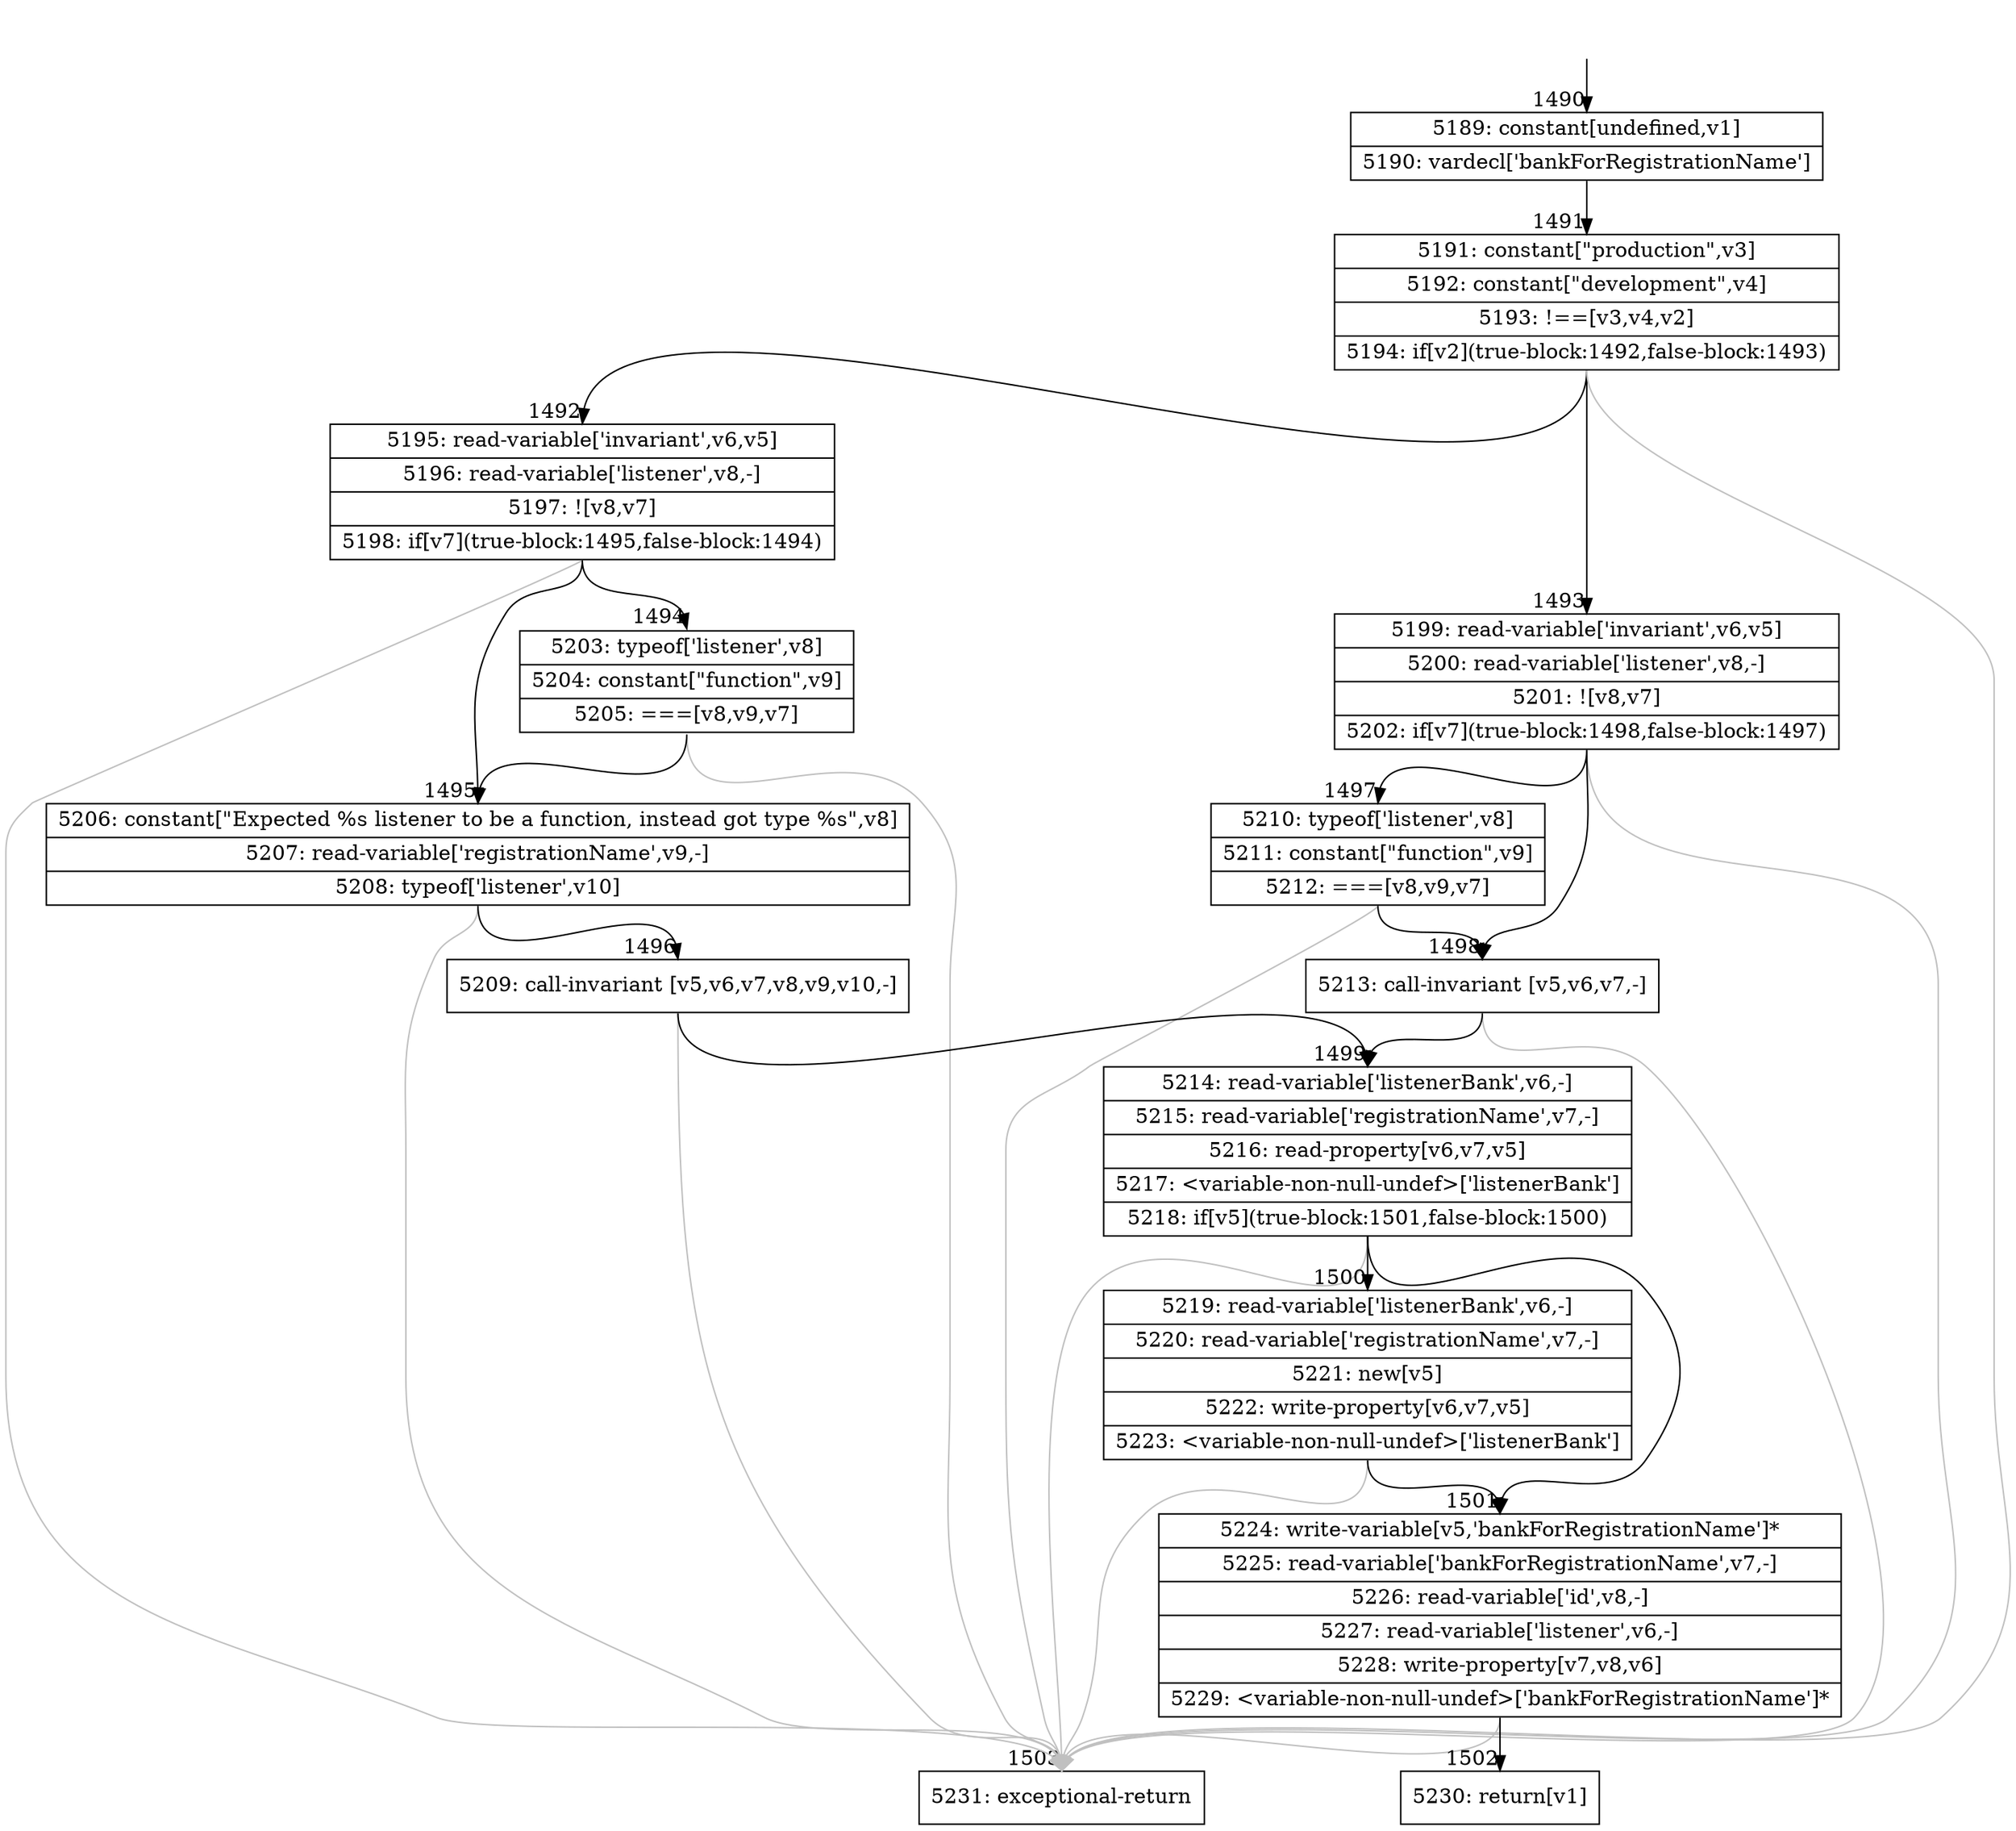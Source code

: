 digraph {
rankdir="TD"
BB_entry97[shape=none,label=""];
BB_entry97 -> BB1490 [tailport=s, headport=n, headlabel="    1490"]
BB1490 [shape=record label="{5189: constant[undefined,v1]|5190: vardecl['bankForRegistrationName']}" ] 
BB1490 -> BB1491 [tailport=s, headport=n, headlabel="      1491"]
BB1491 [shape=record label="{5191: constant[\"production\",v3]|5192: constant[\"development\",v4]|5193: !==[v3,v4,v2]|5194: if[v2](true-block:1492,false-block:1493)}" ] 
BB1491 -> BB1492 [tailport=s, headport=n, headlabel="      1492"]
BB1491 -> BB1493 [tailport=s, headport=n, headlabel="      1493"]
BB1491 -> BB1503 [tailport=s, headport=n, color=gray, headlabel="      1503"]
BB1492 [shape=record label="{5195: read-variable['invariant',v6,v5]|5196: read-variable['listener',v8,-]|5197: ![v8,v7]|5198: if[v7](true-block:1495,false-block:1494)}" ] 
BB1492 -> BB1495 [tailport=s, headport=n, headlabel="      1495"]
BB1492 -> BB1494 [tailport=s, headport=n, headlabel="      1494"]
BB1492 -> BB1503 [tailport=s, headport=n, color=gray]
BB1493 [shape=record label="{5199: read-variable['invariant',v6,v5]|5200: read-variable['listener',v8,-]|5201: ![v8,v7]|5202: if[v7](true-block:1498,false-block:1497)}" ] 
BB1493 -> BB1498 [tailport=s, headport=n, headlabel="      1498"]
BB1493 -> BB1497 [tailport=s, headport=n, headlabel="      1497"]
BB1493 -> BB1503 [tailport=s, headport=n, color=gray]
BB1494 [shape=record label="{5203: typeof['listener',v8]|5204: constant[\"function\",v9]|5205: ===[v8,v9,v7]}" ] 
BB1494 -> BB1495 [tailport=s, headport=n]
BB1494 -> BB1503 [tailport=s, headport=n, color=gray]
BB1495 [shape=record label="{5206: constant[\"Expected %s listener to be a function, instead got type %s\",v8]|5207: read-variable['registrationName',v9,-]|5208: typeof['listener',v10]}" ] 
BB1495 -> BB1496 [tailport=s, headport=n, headlabel="      1496"]
BB1495 -> BB1503 [tailport=s, headport=n, color=gray]
BB1496 [shape=record label="{5209: call-invariant [v5,v6,v7,v8,v9,v10,-]}" ] 
BB1496 -> BB1499 [tailport=s, headport=n, headlabel="      1499"]
BB1496 -> BB1503 [tailport=s, headport=n, color=gray]
BB1497 [shape=record label="{5210: typeof['listener',v8]|5211: constant[\"function\",v9]|5212: ===[v8,v9,v7]}" ] 
BB1497 -> BB1498 [tailport=s, headport=n]
BB1497 -> BB1503 [tailport=s, headport=n, color=gray]
BB1498 [shape=record label="{5213: call-invariant [v5,v6,v7,-]}" ] 
BB1498 -> BB1499 [tailport=s, headport=n]
BB1498 -> BB1503 [tailport=s, headport=n, color=gray]
BB1499 [shape=record label="{5214: read-variable['listenerBank',v6,-]|5215: read-variable['registrationName',v7,-]|5216: read-property[v6,v7,v5]|5217: \<variable-non-null-undef\>['listenerBank']|5218: if[v5](true-block:1501,false-block:1500)}" ] 
BB1499 -> BB1501 [tailport=s, headport=n, headlabel="      1501"]
BB1499 -> BB1500 [tailport=s, headport=n, headlabel="      1500"]
BB1499 -> BB1503 [tailport=s, headport=n, color=gray]
BB1500 [shape=record label="{5219: read-variable['listenerBank',v6,-]|5220: read-variable['registrationName',v7,-]|5221: new[v5]|5222: write-property[v6,v7,v5]|5223: \<variable-non-null-undef\>['listenerBank']}" ] 
BB1500 -> BB1501 [tailport=s, headport=n]
BB1500 -> BB1503 [tailport=s, headport=n, color=gray]
BB1501 [shape=record label="{5224: write-variable[v5,'bankForRegistrationName']*|5225: read-variable['bankForRegistrationName',v7,-]|5226: read-variable['id',v8,-]|5227: read-variable['listener',v6,-]|5228: write-property[v7,v8,v6]|5229: \<variable-non-null-undef\>['bankForRegistrationName']*}" ] 
BB1501 -> BB1502 [tailport=s, headport=n, headlabel="      1502"]
BB1501 -> BB1503 [tailport=s, headport=n, color=gray]
BB1502 [shape=record label="{5230: return[v1]}" ] 
BB1503 [shape=record label="{5231: exceptional-return}" ] 
//#$~ 2790
}

